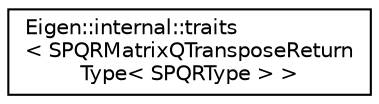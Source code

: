 digraph "Graphical Class Hierarchy"
{
  edge [fontname="Helvetica",fontsize="10",labelfontname="Helvetica",labelfontsize="10"];
  node [fontname="Helvetica",fontsize="10",shape=record];
  rankdir="LR";
  Node1 [label="Eigen::internal::traits\l\< SPQRMatrixQTransposeReturn\lType\< SPQRType \> \>",height=0.2,width=0.4,color="black", fillcolor="white", style="filled",URL="$struct_eigen_1_1internal_1_1traits_3_01_s_p_q_r_matrix_q_transpose_return_type_3_01_s_p_q_r_type_01_4_01_4.html"];
}
